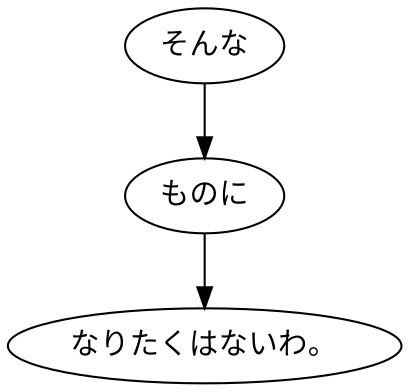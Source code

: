 digraph graph6950 {
	node0 [label="そんな"];
	node1 [label="ものに"];
	node2 [label="なりたくはないわ。"];
	node0 -> node1;
	node1 -> node2;
}
